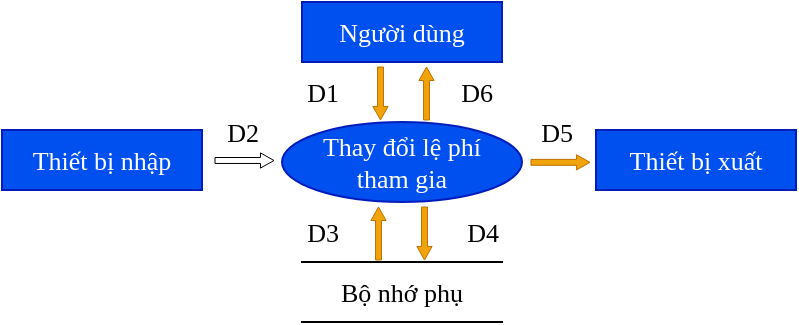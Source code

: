 <mxfile version="24.7.17">
  <diagram name="Trang-1" id="P8FKZUHweQ3pR0rkzEx5">
    <mxGraphModel dx="420" dy="252" grid="1" gridSize="10" guides="1" tooltips="1" connect="1" arrows="1" fold="1" page="1" pageScale="1" pageWidth="827" pageHeight="1169" math="0" shadow="0">
      <root>
        <mxCell id="0" />
        <mxCell id="1" parent="0" />
        <mxCell id="mCWx58aMdZrO-X7KgWpq-10" value="&lt;font face=&quot;Times New Roman&quot;&gt;&lt;span style=&quot;font-size: 13px;&quot;&gt;Thay đổi lệ phí&lt;/span&gt;&lt;/font&gt;&lt;div&gt;&lt;font face=&quot;Times New Roman&quot;&gt;&lt;span style=&quot;font-size: 13px;&quot;&gt;tham gia&lt;/span&gt;&lt;/font&gt;&lt;/div&gt;" style="shape=ellipse;html=1;dashed=0;whiteSpace=wrap;perimeter=ellipsePerimeter;fillColor=#0050ef;strokeColor=#001DBC;fontColor=#ffffff;" parent="1" vertex="1">
          <mxGeometry x="260" y="190" width="120" height="40" as="geometry" />
        </mxCell>
        <mxCell id="mCWx58aMdZrO-X7KgWpq-11" value="&lt;font style=&quot;font-size: 13px;&quot; face=&quot;Times New Roman&quot;&gt;Người dùng&lt;/font&gt;" style="html=1;dashed=0;whiteSpace=wrap;fillColor=#0050ef;strokeColor=#001DBC;fontColor=#ffffff;" parent="1" vertex="1">
          <mxGeometry x="270" y="130" width="100" height="30" as="geometry" />
        </mxCell>
        <mxCell id="mCWx58aMdZrO-X7KgWpq-12" value="&lt;font style=&quot;font-size: 13px;&quot; face=&quot;Times New Roman&quot;&gt;Thiết bị nhập&lt;/font&gt;" style="html=1;dashed=0;whiteSpace=wrap;fillColor=#0050ef;strokeColor=#001DBC;fontColor=#ffffff;" parent="1" vertex="1">
          <mxGeometry x="120" y="194" width="100" height="30" as="geometry" />
        </mxCell>
        <mxCell id="mCWx58aMdZrO-X7KgWpq-13" value="&lt;font style=&quot;font-size: 13px;&quot; face=&quot;Times New Roman&quot;&gt;Thiết bị xuất&lt;/font&gt;" style="html=1;dashed=0;whiteSpace=wrap;fillColor=#0050ef;strokeColor=#001DBC;fontColor=#ffffff;" parent="1" vertex="1">
          <mxGeometry x="417" y="194" width="100" height="30" as="geometry" />
        </mxCell>
        <mxCell id="mCWx58aMdZrO-X7KgWpq-14" value="&lt;font face=&quot;Times New Roman&quot; style=&quot;font-size: 13px;&quot;&gt;Bộ nhớ phụ&lt;/font&gt;" style="html=1;dashed=0;whiteSpace=wrap;shape=partialRectangle;right=0;left=0;" parent="1" vertex="1">
          <mxGeometry x="270" y="260" width="100" height="30" as="geometry" />
        </mxCell>
        <mxCell id="mCWx58aMdZrO-X7KgWpq-18" value="" style="endArrow=classic;html=1;rounded=0;shape=flexArrow;endWidth=4.136;endSize=2.09;width=2.965;strokeWidth=0.5;fillColor=#f0a30a;strokeColor=#BD7000;" parent="1" edge="1">
          <mxGeometry width="50" height="50" relative="1" as="geometry">
            <mxPoint x="384" y="209.92" as="sourcePoint" />
            <mxPoint x="414" y="209.92" as="targetPoint" />
          </mxGeometry>
        </mxCell>
        <mxCell id="mCWx58aMdZrO-X7KgWpq-19" value="" style="endArrow=classic;html=1;rounded=0;shape=flexArrow;endWidth=4.136;endSize=2.09;width=2.965;strokeWidth=0.5;" parent="1" edge="1">
          <mxGeometry width="50" height="50" relative="1" as="geometry">
            <mxPoint x="226" y="209" as="sourcePoint" />
            <mxPoint x="256" y="209" as="targetPoint" />
          </mxGeometry>
        </mxCell>
        <mxCell id="mCWx58aMdZrO-X7KgWpq-20" value="" style="endArrow=classic;html=1;rounded=0;shape=flexArrow;endWidth=4.136;endSize=2.09;width=2.965;strokeWidth=0.5;exitX=0.397;exitY=-0.067;exitDx=0;exitDy=0;exitPerimeter=0;fillColor=#f0a30a;strokeColor=#BD7000;" parent="1" edge="1">
          <mxGeometry width="50" height="50" relative="1" as="geometry">
            <mxPoint x="308" y="258.99" as="sourcePoint" />
            <mxPoint x="308" y="232" as="targetPoint" />
          </mxGeometry>
        </mxCell>
        <mxCell id="mCWx58aMdZrO-X7KgWpq-21" value="" style="endArrow=classic;html=1;rounded=0;shape=flexArrow;endWidth=4.136;endSize=2.09;width=2.965;strokeWidth=0.5;exitX=0.397;exitY=-0.067;exitDx=0;exitDy=0;exitPerimeter=0;fillColor=#f0a30a;strokeColor=#BD7000;" parent="1" edge="1">
          <mxGeometry width="50" height="50" relative="1" as="geometry">
            <mxPoint x="331" y="232.0" as="sourcePoint" />
            <mxPoint x="331" y="258.99" as="targetPoint" />
          </mxGeometry>
        </mxCell>
        <mxCell id="mCWx58aMdZrO-X7KgWpq-22" value="" style="endArrow=classic;html=1;rounded=0;shape=flexArrow;endWidth=4.136;endSize=2.09;width=2.965;strokeWidth=0.5;exitX=0.397;exitY=-0.067;exitDx=0;exitDy=0;exitPerimeter=0;fillColor=#f0a30a;strokeColor=#BD7000;" parent="1" edge="1">
          <mxGeometry width="50" height="50" relative="1" as="geometry">
            <mxPoint x="309" y="162.0" as="sourcePoint" />
            <mxPoint x="309" y="188.99" as="targetPoint" />
          </mxGeometry>
        </mxCell>
        <mxCell id="mCWx58aMdZrO-X7KgWpq-23" value="" style="endArrow=classic;html=1;rounded=0;shape=flexArrow;endWidth=4.136;endSize=2.09;width=2.965;strokeWidth=0.5;exitX=0.397;exitY=-0.067;exitDx=0;exitDy=0;exitPerimeter=0;fillColor=#f0a30a;strokeColor=#BD7000;" parent="1" edge="1">
          <mxGeometry width="50" height="50" relative="1" as="geometry">
            <mxPoint x="332" y="188.99" as="sourcePoint" />
            <mxPoint x="332" y="162.0" as="targetPoint" />
          </mxGeometry>
        </mxCell>
        <mxCell id="mCWx58aMdZrO-X7KgWpq-24" value="&lt;font face=&quot;Times New Roman&quot; style=&quot;font-size: 13px;&quot;&gt;D1&lt;/font&gt;" style="text;html=1;align=center;verticalAlign=middle;resizable=0;points=[];autosize=1;strokeColor=none;fillColor=none;" parent="1" vertex="1">
          <mxGeometry x="260" y="160" width="40" height="30" as="geometry" />
        </mxCell>
        <mxCell id="mCWx58aMdZrO-X7KgWpq-25" value="&lt;font face=&quot;Times New Roman&quot; style=&quot;font-size: 13px;&quot;&gt;D6&lt;/font&gt;" style="text;html=1;align=center;verticalAlign=middle;resizable=0;points=[];autosize=1;strokeColor=none;fillColor=none;" parent="1" vertex="1">
          <mxGeometry x="337" y="160" width="40" height="30" as="geometry" />
        </mxCell>
        <mxCell id="mCWx58aMdZrO-X7KgWpq-26" value="&lt;font face=&quot;Times New Roman&quot; style=&quot;font-size: 13px;&quot;&gt;D2&lt;/font&gt;" style="text;html=1;align=center;verticalAlign=middle;resizable=0;points=[];autosize=1;strokeColor=none;fillColor=none;" parent="1" vertex="1">
          <mxGeometry x="220" y="180" width="40" height="30" as="geometry" />
        </mxCell>
        <mxCell id="mCWx58aMdZrO-X7KgWpq-27" value="&lt;font face=&quot;Times New Roman&quot; style=&quot;font-size: 13px;&quot;&gt;D3&lt;/font&gt;" style="text;html=1;align=center;verticalAlign=middle;resizable=0;points=[];autosize=1;strokeColor=none;fillColor=none;" parent="1" vertex="1">
          <mxGeometry x="260" y="230" width="40" height="30" as="geometry" />
        </mxCell>
        <mxCell id="mCWx58aMdZrO-X7KgWpq-28" value="&lt;font face=&quot;Times New Roman&quot; style=&quot;font-size: 13px;&quot;&gt;D4&lt;/font&gt;" style="text;html=1;align=center;verticalAlign=middle;resizable=0;points=[];autosize=1;strokeColor=none;fillColor=none;" parent="1" vertex="1">
          <mxGeometry x="340" y="230" width="40" height="30" as="geometry" />
        </mxCell>
        <mxCell id="mCWx58aMdZrO-X7KgWpq-29" value="&lt;font face=&quot;Times New Roman&quot; style=&quot;font-size: 13px;&quot;&gt;D5&lt;/font&gt;" style="text;html=1;align=center;verticalAlign=middle;resizable=0;points=[];autosize=1;strokeColor=none;fillColor=none;" parent="1" vertex="1">
          <mxGeometry x="377" y="180" width="40" height="30" as="geometry" />
        </mxCell>
      </root>
    </mxGraphModel>
  </diagram>
</mxfile>

